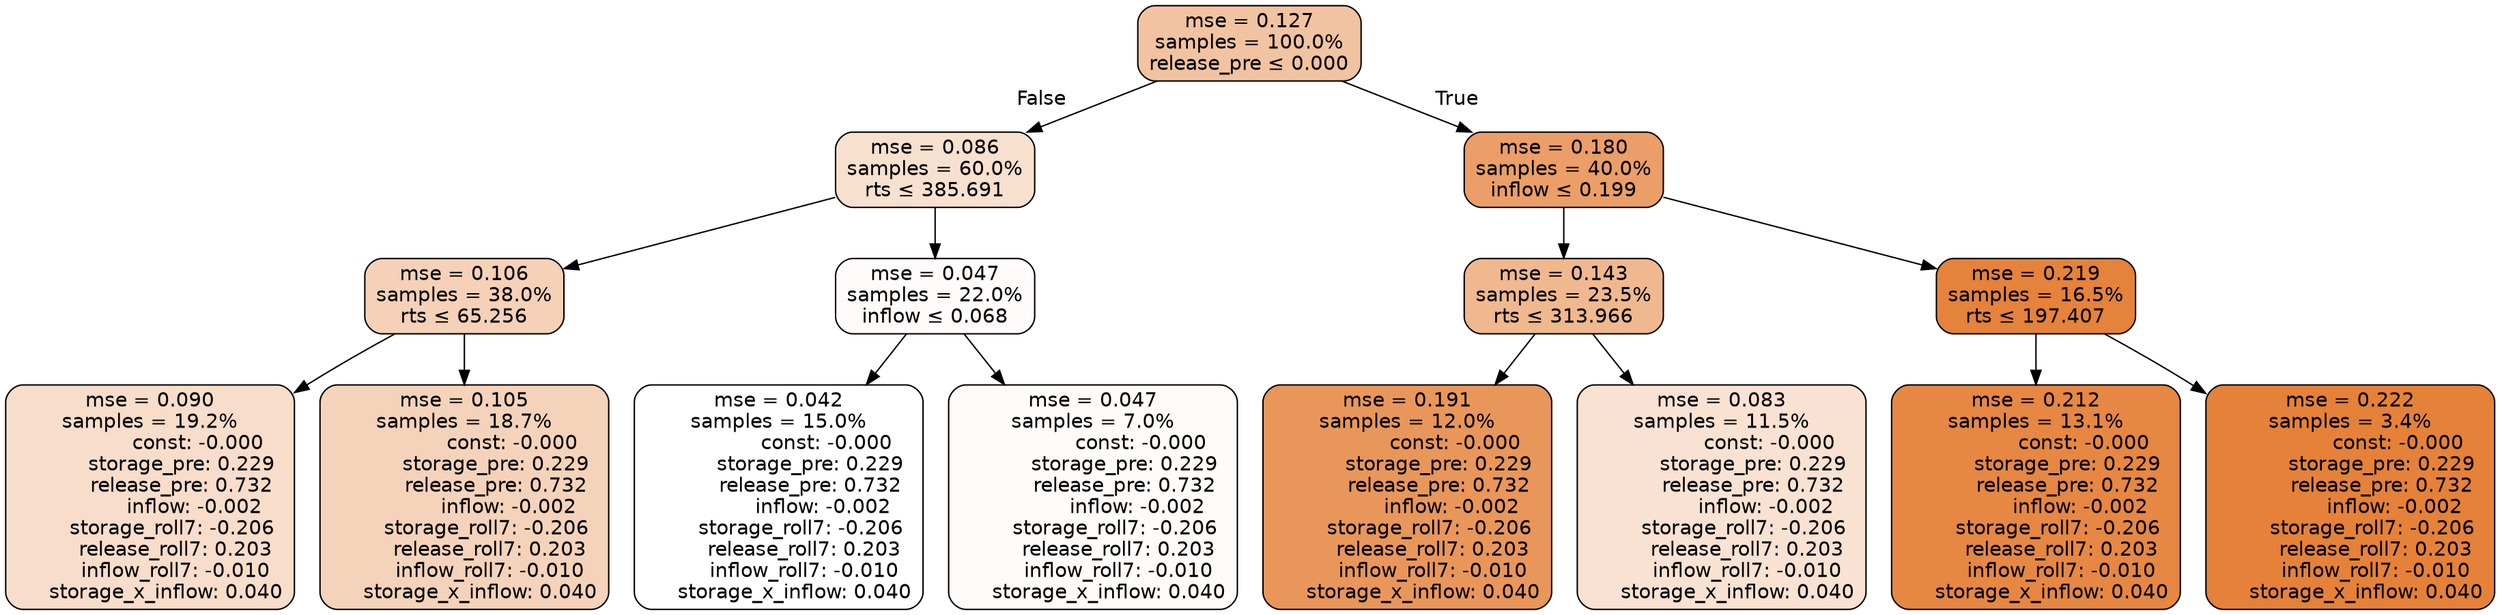 digraph tree {
node [shape=rectangle, style="filled, rounded", color="black", fontname=helvetica] ;
edge [fontname=helvetica] ;
	"0" [label="mse = 0.127
samples = 100.0%
release_pre &le; 0.000", fillcolor="#f2c3a1"]
	"1" [label="mse = 0.086
samples = 60.0%
rts &le; 385.691", fillcolor="#f8e0cf"]
	"2" [label="mse = 0.106
samples = 38.0%
rts &le; 65.256", fillcolor="#f5d1b8"]
	"3" [label="mse = 0.090
samples = 19.2%
               const: -0.000
          storage_pre: 0.229
          release_pre: 0.732
              inflow: -0.002
       storage_roll7: -0.206
        release_roll7: 0.203
        inflow_roll7: -0.010
     storage_x_inflow: 0.040", fillcolor="#f8ddca"]
	"4" [label="mse = 0.105
samples = 18.7%
               const: -0.000
          storage_pre: 0.229
          release_pre: 0.732
              inflow: -0.002
       storage_roll7: -0.206
        release_roll7: 0.203
        inflow_roll7: -0.010
     storage_x_inflow: 0.040", fillcolor="#f5d3ba"]
	"5" [label="mse = 0.047
samples = 22.0%
inflow &le; 0.068", fillcolor="#fefbfa"]
	"6" [label="mse = 0.042
samples = 15.0%
               const: -0.000
          storage_pre: 0.229
          release_pre: 0.732
              inflow: -0.002
       storage_roll7: -0.206
        release_roll7: 0.203
        inflow_roll7: -0.010
     storage_x_inflow: 0.040", fillcolor="#ffffff"]
	"7" [label="mse = 0.047
samples = 7.0%
               const: -0.000
          storage_pre: 0.229
          release_pre: 0.732
              inflow: -0.002
       storage_roll7: -0.206
        release_roll7: 0.203
        inflow_roll7: -0.010
     storage_x_inflow: 0.040", fillcolor="#fefbf9"]
	"8" [label="mse = 0.180
samples = 40.0%
inflow &le; 0.199", fillcolor="#eb9e67"]
	"9" [label="mse = 0.143
samples = 23.5%
rts &le; 313.966", fillcolor="#f0b88f"]
	"10" [label="mse = 0.191
samples = 12.0%
               const: -0.000
          storage_pre: 0.229
          release_pre: 0.732
              inflow: -0.002
       storage_roll7: -0.206
        release_roll7: 0.203
        inflow_roll7: -0.010
     storage_x_inflow: 0.040", fillcolor="#e9965b"]
	"11" [label="mse = 0.083
samples = 11.5%
               const: -0.000
          storage_pre: 0.229
          release_pre: 0.732
              inflow: -0.002
       storage_roll7: -0.206
        release_roll7: 0.203
        inflow_roll7: -0.010
     storage_x_inflow: 0.040", fillcolor="#f9e2d2"]
	"12" [label="mse = 0.219
samples = 16.5%
rts &le; 197.407", fillcolor="#e5823b"]
	"13" [label="mse = 0.212
samples = 13.1%
               const: -0.000
          storage_pre: 0.229
          release_pre: 0.732
              inflow: -0.002
       storage_roll7: -0.206
        release_roll7: 0.203
        inflow_roll7: -0.010
     storage_x_inflow: 0.040", fillcolor="#e68743"]
	"14" [label="mse = 0.222
samples = 3.4%
               const: -0.000
          storage_pre: 0.229
          release_pre: 0.732
              inflow: -0.002
       storage_roll7: -0.206
        release_roll7: 0.203
        inflow_roll7: -0.010
     storage_x_inflow: 0.040", fillcolor="#e58139"]

	"0" -> "1" [labeldistance=2.5, labelangle=45, headlabel="False"]
	"1" -> "2"
	"2" -> "3"
	"2" -> "4"
	"1" -> "5"
	"5" -> "6"
	"5" -> "7"
	"0" -> "8" [labeldistance=2.5, labelangle=-45, headlabel="True"]
	"8" -> "9"
	"9" -> "10"
	"9" -> "11"
	"8" -> "12"
	"12" -> "13"
	"12" -> "14"
}